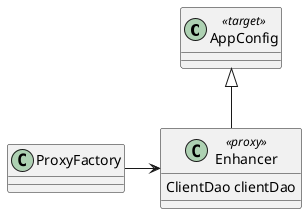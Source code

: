 @startuml

class t as "AppConfig"<<target>>
class  p as "Enhancer"<<proxy>> {
  ClientDao clientDao
}
class c as "ProxyFactory"

t <|-- p
c -right-> p
@enduml

